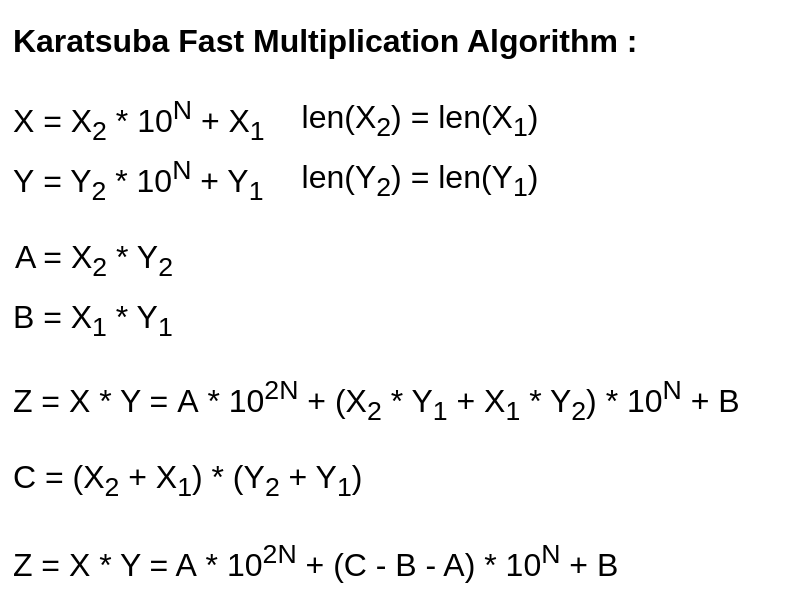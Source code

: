 <mxfile version="26.1.1">
  <diagram name="Page-1" id="sNWCH8WCY9XsCnJhhzTW">
    <mxGraphModel dx="651" dy="375" grid="1" gridSize="10" guides="1" tooltips="1" connect="1" arrows="1" fold="1" page="1" pageScale="1" pageWidth="850" pageHeight="1100" math="0" shadow="0">
      <root>
        <mxCell id="0" />
        <mxCell id="1" parent="0" />
        <mxCell id="vt7VQfZ9MeC5z4v0P5rx-1" value="&lt;font face=&quot;Helvetica&quot; style=&quot;font-size: 16px; color: rgb(0, 0, 0);&quot;&gt;&lt;b&gt;&lt;span style=&quot;background-color: rgb(255, 255, 255);&quot;&gt;&amp;nbsp;Karatsuba Fast M&lt;/span&gt;ultiplication Algorithm&amp;nbsp;:&lt;/b&gt;&lt;/font&gt;" style="text;html=1;align=left;verticalAlign=middle;whiteSpace=wrap;rounded=0;" parent="1" vertex="1">
          <mxGeometry x="40" y="200" width="400" height="40" as="geometry" />
        </mxCell>
        <mxCell id="vt7VQfZ9MeC5z4v0P5rx-2" value="&lt;font style=&quot;&quot;&gt;&lt;span&gt;&lt;span style=&quot;font-size: 16px;&quot;&gt;&amp;nbsp;&lt;/span&gt;&lt;span style=&quot;font-size: 16px;&quot;&gt;X&lt;/span&gt;&lt;span style=&quot;font-size: 16px;&quot;&gt; = X&lt;sub&gt;2&lt;/sub&gt;&lt;/span&gt;&lt;span style=&quot;font-size: 16px;&quot;&gt;&amp;nbsp;* 10&lt;sup&gt;N&lt;/sup&gt;&lt;/span&gt;&lt;span style=&quot;font-size: 16px;&quot;&gt;&amp;nbsp;+ &lt;/span&gt;&lt;span style=&quot;font-size: 16px;&quot;&gt;X&lt;sub style=&quot;&quot;&gt;1&lt;/sub&gt;&lt;/span&gt;&lt;/span&gt;&lt;/font&gt;" style="text;html=1;align=left;verticalAlign=middle;whiteSpace=wrap;rounded=0;fontStyle=0" parent="1" vertex="1">
          <mxGeometry x="40" y="240" width="140" height="40" as="geometry" />
        </mxCell>
        <mxCell id="vt7VQfZ9MeC5z4v0P5rx-3" value="&lt;font style=&quot;font-size: 16px;&quot;&gt;&lt;span&gt;&amp;nbsp;Y&amp;nbsp;= Y&lt;sub style=&quot;&quot;&gt;2&lt;/sub&gt;&amp;nbsp;* 10&lt;sup style=&quot;&quot;&gt;N&lt;/sup&gt; + Y&lt;sub style=&quot;&quot;&gt;1&lt;/sub&gt;&lt;/span&gt;&lt;/font&gt;" style="text;html=1;align=left;verticalAlign=middle;whiteSpace=wrap;rounded=0;fontStyle=0" parent="1" vertex="1">
          <mxGeometry x="40" y="270" width="140" height="40" as="geometry" />
        </mxCell>
        <mxCell id="vt7VQfZ9MeC5z4v0P5rx-4" value="&lt;span&gt;&lt;font style=&quot;font-size: 16px;&quot;&gt;&amp;nbsp;Z&amp;nbsp;=&amp;nbsp;X * Y =&amp;nbsp;&lt;/font&gt;&lt;span style=&quot;font-size: 16px;&quot;&gt;A&amp;nbsp;* 10&lt;sup&gt;2N&lt;/sup&gt;&amp;nbsp;+ (X&lt;sub&gt;2&lt;/sub&gt; * Y&lt;sub&gt;1&lt;/sub&gt; + X&lt;sub&gt;1&lt;/sub&gt; * Y&lt;sub&gt;2&lt;/sub&gt;) * 10&lt;sup&gt;N&lt;/sup&gt; +&amp;nbsp;&lt;/span&gt;&lt;span style=&quot;font-size: 16px;&quot;&gt;B&lt;/span&gt;&lt;/span&gt;" style="text;html=1;align=left;verticalAlign=middle;whiteSpace=wrap;rounded=0;fontStyle=0" parent="1" vertex="1">
          <mxGeometry x="40" y="380" width="380" height="40" as="geometry" />
        </mxCell>
        <mxCell id="vt7VQfZ9MeC5z4v0P5rx-5" value="&lt;font style=&quot;font-size: 16px;&quot;&gt;&lt;span&gt;&amp;nbsp;Z&amp;nbsp;=&amp;nbsp;X * Y = A&amp;nbsp;* 10&lt;sup&gt;2N&lt;/sup&gt; + (C - B - A) * 10&lt;sup&gt;N&lt;/sup&gt; + B&lt;/span&gt;&lt;/font&gt;" style="text;html=1;align=left;verticalAlign=middle;whiteSpace=wrap;rounded=0;fontStyle=0" parent="1" vertex="1">
          <mxGeometry x="40" y="460" width="320" height="40" as="geometry" />
        </mxCell>
        <mxCell id="vt7VQfZ9MeC5z4v0P5rx-6" value="&lt;span style=&quot;font-size: 16px;&quot;&gt;&lt;span&gt;&amp;nbsp;A = X&lt;sub&gt;2&lt;/sub&gt; * Y&lt;sub&gt;2&lt;/sub&gt;&lt;/span&gt;&lt;/span&gt;" style="text;html=1;align=left;verticalAlign=middle;whiteSpace=wrap;rounded=0;fontStyle=0" parent="1" vertex="1">
          <mxGeometry x="41" y="310" width="99" height="40" as="geometry" />
        </mxCell>
        <mxCell id="vt7VQfZ9MeC5z4v0P5rx-7" value="&lt;span&gt;&lt;span style=&quot;font-size: 16px;&quot;&gt;&amp;nbsp;&lt;/span&gt;&lt;span style=&quot;font-size: 16px;&quot;&gt;B&lt;/span&gt;&lt;span style=&quot;font-size: 16px;&quot;&gt;&amp;nbsp;= X&lt;sub&gt;1&lt;/sub&gt;&lt;/span&gt;&lt;span style=&quot;font-size: 16px;&quot;&gt;&amp;nbsp;* Y&lt;sub&gt;1&lt;/sub&gt;&lt;/span&gt;&lt;/span&gt;" style="text;html=1;align=left;verticalAlign=middle;whiteSpace=wrap;rounded=0;fontStyle=0" parent="1" vertex="1">
          <mxGeometry x="40" y="340" width="100" height="40" as="geometry" />
        </mxCell>
        <mxCell id="vt7VQfZ9MeC5z4v0P5rx-8" value="&lt;span&gt;&lt;span style=&quot;font-size: 16px;&quot;&gt;&amp;nbsp;C&lt;/span&gt;&lt;span style=&quot;font-size: 16px;&quot;&gt;&amp;nbsp;= (X&lt;sub&gt;2&lt;/sub&gt; + X&lt;sub&gt;1&lt;/sub&gt;) * (Y&lt;sub&gt;2&lt;/sub&gt; + Y&lt;sub&gt;1&lt;/sub&gt;)&lt;/span&gt;&lt;/span&gt;" style="text;html=1;align=left;verticalAlign=middle;whiteSpace=wrap;rounded=0;fontStyle=0" parent="1" vertex="1">
          <mxGeometry x="40" y="420" width="190" height="40" as="geometry" />
        </mxCell>
        <mxCell id="UcWCv93GQWhGsIWvlA-d-1" value="&lt;font style=&quot;font-size: 16px;&quot;&gt;len(X&lt;sub&gt;2&lt;/sub&gt;) = len(X&lt;sub&gt;1&lt;/sub&gt;)&lt;/font&gt;" style="text;html=1;align=center;verticalAlign=middle;whiteSpace=wrap;rounded=0;" parent="1" vertex="1">
          <mxGeometry x="180" y="240" width="140" height="40" as="geometry" />
        </mxCell>
        <mxCell id="UcWCv93GQWhGsIWvlA-d-2" value="&lt;font style=&quot;font-size: 16px;&quot;&gt;len(Y&lt;sub&gt;2&lt;/sub&gt;) = len(Y&lt;sub&gt;1&lt;/sub&gt;)&lt;/font&gt;" style="text;html=1;align=center;verticalAlign=middle;whiteSpace=wrap;rounded=0;" parent="1" vertex="1">
          <mxGeometry x="180" y="270" width="140" height="40" as="geometry" />
        </mxCell>
      </root>
    </mxGraphModel>
  </diagram>
</mxfile>
